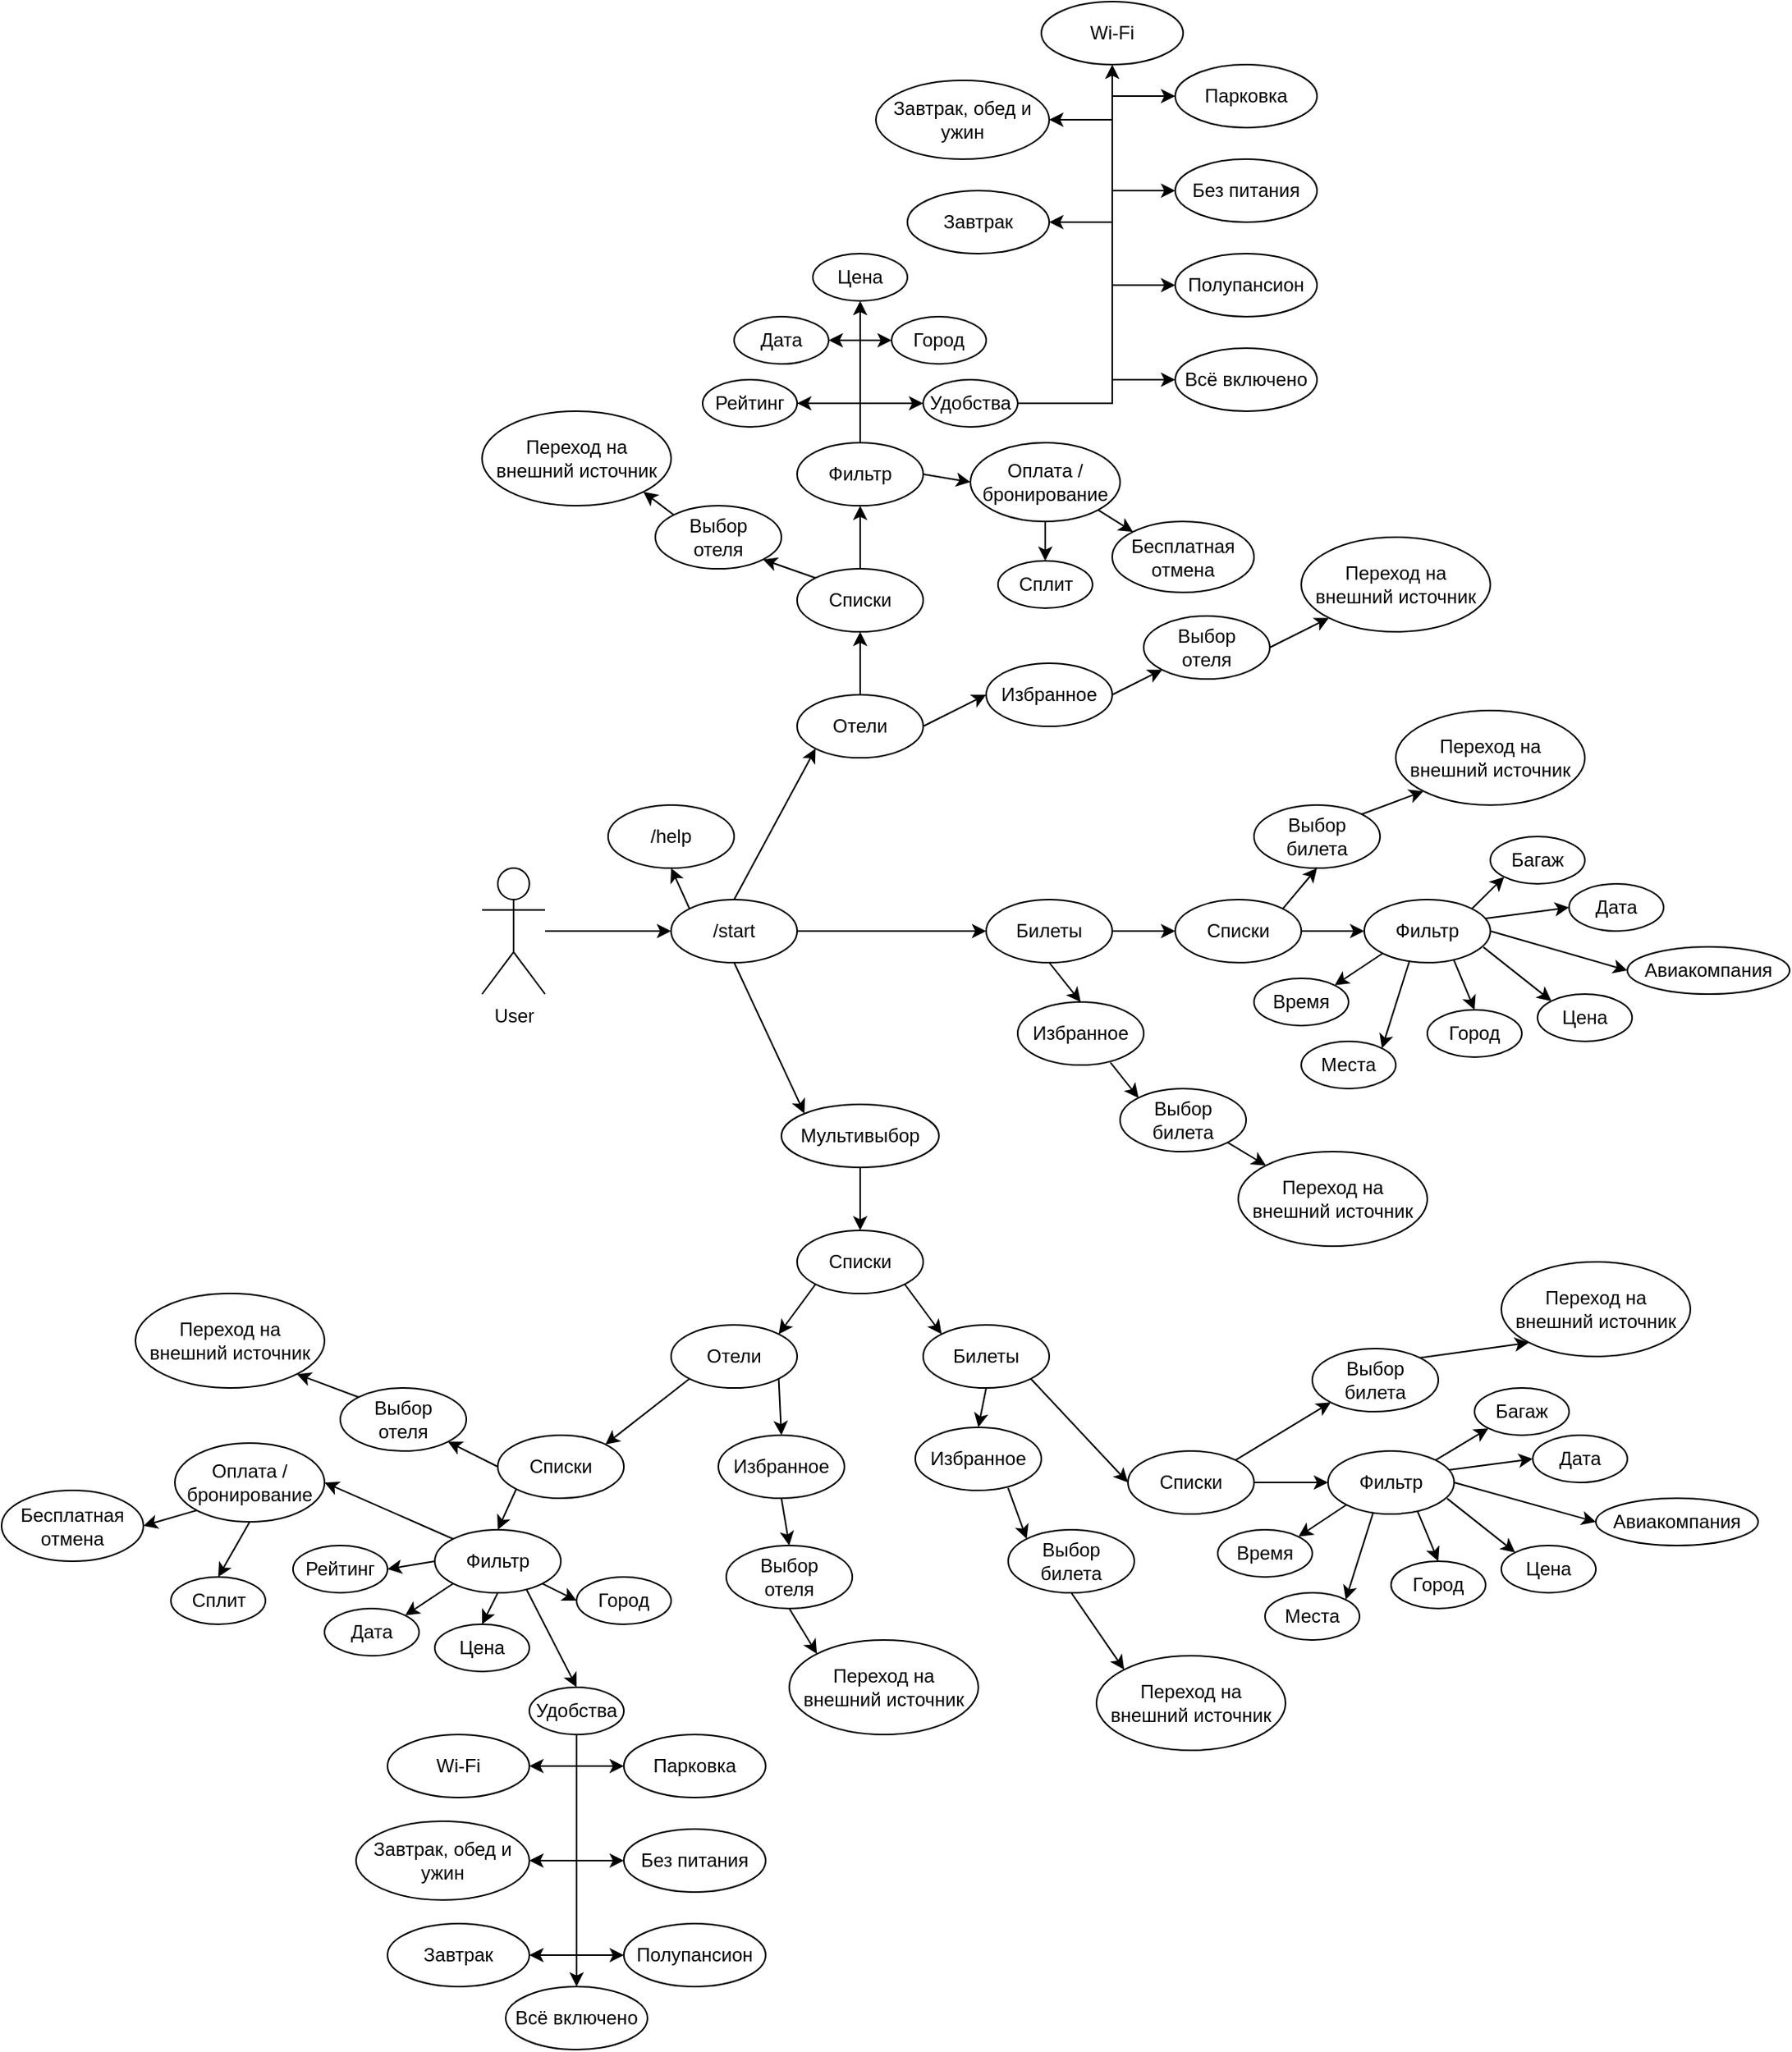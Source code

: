 <mxfile version="27.1.3">
  <diagram name="Страница — 1" id="LjQ5x9h3w59UVFPt8uQi">
    <mxGraphModel dx="1488" dy="2169" grid="1" gridSize="10" guides="1" tooltips="1" connect="1" arrows="1" fold="1" page="1" pageScale="1" pageWidth="827" pageHeight="1169" math="0" shadow="0">
      <root>
        <mxCell id="0" />
        <mxCell id="1" parent="0" />
        <mxCell id="76QM2xT1OmAuhXOBkTcD-1" value="User" style="shape=umlActor;verticalLabelPosition=bottom;verticalAlign=top;html=1;outlineConnect=0;" parent="1" vertex="1">
          <mxGeometry x="40" y="280" width="40" height="80" as="geometry" />
        </mxCell>
        <mxCell id="76QM2xT1OmAuhXOBkTcD-2" value="/start" style="ellipse;whiteSpace=wrap;html=1;" parent="1" vertex="1">
          <mxGeometry x="160" y="300" width="80" height="40" as="geometry" />
        </mxCell>
        <mxCell id="76QM2xT1OmAuhXOBkTcD-3" value="" style="endArrow=classic;html=1;rounded=0;entryX=0;entryY=0.5;entryDx=0;entryDy=0;" parent="1" source="76QM2xT1OmAuhXOBkTcD-1" target="76QM2xT1OmAuhXOBkTcD-2" edge="1">
          <mxGeometry width="50" height="50" relative="1" as="geometry">
            <mxPoint x="330" y="350" as="sourcePoint" />
            <mxPoint x="380" y="300" as="targetPoint" />
          </mxGeometry>
        </mxCell>
        <mxCell id="76QM2xT1OmAuhXOBkTcD-4" value="Отели" style="ellipse;whiteSpace=wrap;html=1;" parent="1" vertex="1">
          <mxGeometry x="240" y="170" width="80" height="40" as="geometry" />
        </mxCell>
        <mxCell id="76QM2xT1OmAuhXOBkTcD-5" value="" style="endArrow=classic;html=1;rounded=0;exitX=0.5;exitY=0;exitDx=0;exitDy=0;entryX=0;entryY=1;entryDx=0;entryDy=0;" parent="1" source="76QM2xT1OmAuhXOBkTcD-2" target="76QM2xT1OmAuhXOBkTcD-4" edge="1">
          <mxGeometry width="50" height="50" relative="1" as="geometry">
            <mxPoint x="290" y="280" as="sourcePoint" />
            <mxPoint x="340" y="230" as="targetPoint" />
          </mxGeometry>
        </mxCell>
        <mxCell id="76QM2xT1OmAuhXOBkTcD-6" value="Списки" style="ellipse;whiteSpace=wrap;html=1;" parent="1" vertex="1">
          <mxGeometry x="240" y="90" width="80" height="40" as="geometry" />
        </mxCell>
        <mxCell id="76QM2xT1OmAuhXOBkTcD-7" value="" style="endArrow=classic;html=1;rounded=0;exitX=0.5;exitY=0;exitDx=0;exitDy=0;entryX=0.5;entryY=1;entryDx=0;entryDy=0;" parent="1" source="76QM2xT1OmAuhXOBkTcD-4" target="76QM2xT1OmAuhXOBkTcD-6" edge="1">
          <mxGeometry width="50" height="50" relative="1" as="geometry">
            <mxPoint x="130" y="200" as="sourcePoint" />
            <mxPoint x="180" y="150" as="targetPoint" />
          </mxGeometry>
        </mxCell>
        <mxCell id="76QM2xT1OmAuhXOBkTcD-8" value="Фильтр" style="ellipse;whiteSpace=wrap;html=1;" parent="1" vertex="1">
          <mxGeometry x="240" y="10" width="80" height="40" as="geometry" />
        </mxCell>
        <mxCell id="76QM2xT1OmAuhXOBkTcD-9" value="" style="endArrow=classic;html=1;rounded=0;exitX=0.5;exitY=0;exitDx=0;exitDy=0;entryX=0.5;entryY=1;entryDx=0;entryDy=0;" parent="1" source="76QM2xT1OmAuhXOBkTcD-6" target="76QM2xT1OmAuhXOBkTcD-8" edge="1">
          <mxGeometry width="50" height="50" relative="1" as="geometry">
            <mxPoint x="310" y="100" as="sourcePoint" />
            <mxPoint x="360" y="50" as="targetPoint" />
          </mxGeometry>
        </mxCell>
        <mxCell id="76QM2xT1OmAuhXOBkTcD-10" value="Выбор&lt;div&gt;отеля&lt;/div&gt;" style="ellipse;whiteSpace=wrap;html=1;" parent="1" vertex="1">
          <mxGeometry x="150" y="50" width="80" height="40" as="geometry" />
        </mxCell>
        <mxCell id="76QM2xT1OmAuhXOBkTcD-11" value="" style="endArrow=classic;html=1;rounded=0;exitX=0;exitY=0;exitDx=0;exitDy=0;entryX=1;entryY=1;entryDx=0;entryDy=0;" parent="1" source="76QM2xT1OmAuhXOBkTcD-6" target="76QM2xT1OmAuhXOBkTcD-10" edge="1">
          <mxGeometry width="50" height="50" relative="1" as="geometry">
            <mxPoint x="140" y="160" as="sourcePoint" />
            <mxPoint x="188" y="84" as="targetPoint" />
          </mxGeometry>
        </mxCell>
        <mxCell id="76QM2xT1OmAuhXOBkTcD-12" value="Переход на&lt;div&gt;внешний источник&lt;/div&gt;" style="ellipse;whiteSpace=wrap;html=1;" parent="1" vertex="1">
          <mxGeometry x="40" y="-10" width="120" height="60" as="geometry" />
        </mxCell>
        <mxCell id="76QM2xT1OmAuhXOBkTcD-13" value="" style="endArrow=classic;html=1;rounded=0;exitX=0;exitY=0;exitDx=0;exitDy=0;entryX=1;entryY=1;entryDx=0;entryDy=0;" parent="1" source="76QM2xT1OmAuhXOBkTcD-10" target="76QM2xT1OmAuhXOBkTcD-12" edge="1">
          <mxGeometry width="50" height="50" relative="1" as="geometry">
            <mxPoint x="80" y="150" as="sourcePoint" />
            <mxPoint x="130" y="100" as="targetPoint" />
          </mxGeometry>
        </mxCell>
        <mxCell id="76QM2xT1OmAuhXOBkTcD-14" value="Рейтинг" style="ellipse;whiteSpace=wrap;html=1;" parent="1" vertex="1">
          <mxGeometry x="180" y="-30" width="60" height="30" as="geometry" />
        </mxCell>
        <mxCell id="76QM2xT1OmAuhXOBkTcD-16" value="Дата" style="ellipse;whiteSpace=wrap;html=1;" parent="1" vertex="1">
          <mxGeometry x="200" y="-70" width="60" height="30" as="geometry" />
        </mxCell>
        <mxCell id="76QM2xT1OmAuhXOBkTcD-18" value="Цена" style="ellipse;whiteSpace=wrap;html=1;" parent="1" vertex="1">
          <mxGeometry x="250" y="-110" width="60" height="30" as="geometry" />
        </mxCell>
        <mxCell id="76QM2xT1OmAuhXOBkTcD-20" value="Город" style="ellipse;whiteSpace=wrap;html=1;" parent="1" vertex="1">
          <mxGeometry x="300" y="-70" width="60" height="30" as="geometry" />
        </mxCell>
        <mxCell id="76QM2xT1OmAuhXOBkTcD-22" value="Удобства" style="ellipse;whiteSpace=wrap;html=1;" parent="1" vertex="1">
          <mxGeometry x="320" y="-30" width="60" height="30" as="geometry" />
        </mxCell>
        <mxCell id="76QM2xT1OmAuhXOBkTcD-28" value="Завтрак" style="ellipse;whiteSpace=wrap;html=1;" parent="1" vertex="1">
          <mxGeometry x="310" y="-150" width="90" height="40" as="geometry" />
        </mxCell>
        <mxCell id="76QM2xT1OmAuhXOBkTcD-29" value="Полупансион" style="ellipse;whiteSpace=wrap;html=1;" parent="1" vertex="1">
          <mxGeometry x="480" y="-110" width="90" height="40" as="geometry" />
        </mxCell>
        <mxCell id="76QM2xT1OmAuhXOBkTcD-30" value="Завтрак, обед и ужин" style="ellipse;whiteSpace=wrap;html=1;" parent="1" vertex="1">
          <mxGeometry x="290" y="-220" width="110" height="50" as="geometry" />
        </mxCell>
        <mxCell id="76QM2xT1OmAuhXOBkTcD-31" value="Всё включено" style="ellipse;whiteSpace=wrap;html=1;" parent="1" vertex="1">
          <mxGeometry x="480" y="-50" width="90" height="40" as="geometry" />
        </mxCell>
        <mxCell id="76QM2xT1OmAuhXOBkTcD-32" value="Без питания" style="ellipse;whiteSpace=wrap;html=1;" parent="1" vertex="1">
          <mxGeometry x="480" y="-170" width="90" height="40" as="geometry" />
        </mxCell>
        <mxCell id="76QM2xT1OmAuhXOBkTcD-53" value="Оплата /&lt;div&gt;бронирование&lt;/div&gt;" style="ellipse;whiteSpace=wrap;html=1;" parent="1" vertex="1">
          <mxGeometry x="350" y="10" width="95" height="50" as="geometry" />
        </mxCell>
        <mxCell id="76QM2xT1OmAuhXOBkTcD-54" value="" style="endArrow=classic;html=1;rounded=0;exitX=1;exitY=0.5;exitDx=0;exitDy=0;entryX=0;entryY=0.5;entryDx=0;entryDy=0;" parent="1" source="76QM2xT1OmAuhXOBkTcD-8" target="76QM2xT1OmAuhXOBkTcD-53" edge="1">
          <mxGeometry width="50" height="50" relative="1" as="geometry">
            <mxPoint x="330" y="100" as="sourcePoint" />
            <mxPoint x="380" y="50" as="targetPoint" />
          </mxGeometry>
        </mxCell>
        <mxCell id="76QM2xT1OmAuhXOBkTcD-56" value="Бесплатная&lt;div&gt;отмена&lt;/div&gt;" style="ellipse;whiteSpace=wrap;html=1;" parent="1" vertex="1">
          <mxGeometry x="440" y="60" width="90" height="45" as="geometry" />
        </mxCell>
        <mxCell id="76QM2xT1OmAuhXOBkTcD-57" value="" style="endArrow=classic;html=1;rounded=0;exitX=1;exitY=1;exitDx=0;exitDy=0;entryX=0;entryY=0;entryDx=0;entryDy=0;" parent="1" source="76QM2xT1OmAuhXOBkTcD-53" target="76QM2xT1OmAuhXOBkTcD-56" edge="1">
          <mxGeometry width="50" height="50" relative="1" as="geometry">
            <mxPoint x="400" y="35" as="sourcePoint" />
            <mxPoint x="450" y="-15" as="targetPoint" />
          </mxGeometry>
        </mxCell>
        <mxCell id="76QM2xT1OmAuhXOBkTcD-58" value="Сплит" style="ellipse;whiteSpace=wrap;html=1;" parent="1" vertex="1">
          <mxGeometry x="367.5" y="85" width="60" height="30" as="geometry" />
        </mxCell>
        <mxCell id="76QM2xT1OmAuhXOBkTcD-59" value="" style="endArrow=classic;html=1;rounded=0;exitX=0.5;exitY=1;exitDx=0;exitDy=0;entryX=0.5;entryY=0;entryDx=0;entryDy=0;" parent="1" source="76QM2xT1OmAuhXOBkTcD-53" target="76QM2xT1OmAuhXOBkTcD-58" edge="1">
          <mxGeometry width="50" height="50" relative="1" as="geometry">
            <mxPoint x="330" y="85" as="sourcePoint" />
            <mxPoint x="380" y="35" as="targetPoint" />
          </mxGeometry>
        </mxCell>
        <mxCell id="76QM2xT1OmAuhXOBkTcD-60" value="Билеты" style="ellipse;whiteSpace=wrap;html=1;" parent="1" vertex="1">
          <mxGeometry x="360" y="300" width="80" height="40" as="geometry" />
        </mxCell>
        <mxCell id="76QM2xT1OmAuhXOBkTcD-61" value="" style="endArrow=classic;html=1;rounded=0;exitX=1;exitY=0.5;exitDx=0;exitDy=0;entryX=0;entryY=0.5;entryDx=0;entryDy=0;" parent="1" source="76QM2xT1OmAuhXOBkTcD-2" target="76QM2xT1OmAuhXOBkTcD-60" edge="1">
          <mxGeometry width="50" height="50" relative="1" as="geometry">
            <mxPoint x="230" y="410" as="sourcePoint" />
            <mxPoint x="280" y="360" as="targetPoint" />
          </mxGeometry>
        </mxCell>
        <mxCell id="76QM2xT1OmAuhXOBkTcD-62" value="Wi-Fi" style="ellipse;whiteSpace=wrap;html=1;" parent="1" vertex="1">
          <mxGeometry x="395" y="-270" width="90" height="40" as="geometry" />
        </mxCell>
        <mxCell id="76QM2xT1OmAuhXOBkTcD-64" value="Парковка" style="ellipse;whiteSpace=wrap;html=1;" parent="1" vertex="1">
          <mxGeometry x="480" y="-230" width="90" height="40" as="geometry" />
        </mxCell>
        <mxCell id="76QM2xT1OmAuhXOBkTcD-68" value="Избранное" style="ellipse;whiteSpace=wrap;html=1;" parent="1" vertex="1">
          <mxGeometry x="360" y="150" width="80" height="40" as="geometry" />
        </mxCell>
        <mxCell id="76QM2xT1OmAuhXOBkTcD-69" value="" style="endArrow=classic;html=1;rounded=0;exitX=1;exitY=0.5;exitDx=0;exitDy=0;entryX=0;entryY=0.5;entryDx=0;entryDy=0;" parent="1" source="76QM2xT1OmAuhXOBkTcD-4" target="76QM2xT1OmAuhXOBkTcD-68" edge="1">
          <mxGeometry width="50" height="50" relative="1" as="geometry">
            <mxPoint x="330" y="170" as="sourcePoint" />
            <mxPoint x="380" y="120" as="targetPoint" />
          </mxGeometry>
        </mxCell>
        <mxCell id="76QM2xT1OmAuhXOBkTcD-70" value="Выбор&lt;div&gt;отеля&lt;/div&gt;" style="ellipse;whiteSpace=wrap;html=1;" parent="1" vertex="1">
          <mxGeometry x="460" y="120" width="80" height="40" as="geometry" />
        </mxCell>
        <mxCell id="76QM2xT1OmAuhXOBkTcD-71" value="" style="endArrow=classic;html=1;rounded=0;exitX=1;exitY=0.5;exitDx=0;exitDy=0;entryX=0;entryY=1;entryDx=0;entryDy=0;" parent="1" source="76QM2xT1OmAuhXOBkTcD-68" target="76QM2xT1OmAuhXOBkTcD-70" edge="1">
          <mxGeometry width="50" height="50" relative="1" as="geometry">
            <mxPoint x="450" y="270" as="sourcePoint" />
            <mxPoint x="500" y="220" as="targetPoint" />
          </mxGeometry>
        </mxCell>
        <mxCell id="76QM2xT1OmAuhXOBkTcD-72" value="Переход на&lt;div&gt;внешний источник&lt;/div&gt;" style="ellipse;whiteSpace=wrap;html=1;" parent="1" vertex="1">
          <mxGeometry x="560" y="70" width="120" height="60" as="geometry" />
        </mxCell>
        <mxCell id="76QM2xT1OmAuhXOBkTcD-73" value="" style="endArrow=classic;html=1;rounded=0;exitX=1;exitY=0.5;exitDx=0;exitDy=0;entryX=0;entryY=1;entryDx=0;entryDy=0;" parent="1" source="76QM2xT1OmAuhXOBkTcD-70" target="76QM2xT1OmAuhXOBkTcD-72" edge="1">
          <mxGeometry width="50" height="50" relative="1" as="geometry">
            <mxPoint x="600" y="140" as="sourcePoint" />
            <mxPoint x="650" y="90" as="targetPoint" />
          </mxGeometry>
        </mxCell>
        <mxCell id="76QM2xT1OmAuhXOBkTcD-74" value="Списки" style="ellipse;whiteSpace=wrap;html=1;" parent="1" vertex="1">
          <mxGeometry x="480" y="300" width="80" height="40" as="geometry" />
        </mxCell>
        <mxCell id="76QM2xT1OmAuhXOBkTcD-75" value="" style="endArrow=classic;html=1;rounded=0;exitX=1;exitY=0.5;exitDx=0;exitDy=0;entryX=0;entryY=0.5;entryDx=0;entryDy=0;" parent="1" source="76QM2xT1OmAuhXOBkTcD-60" target="76QM2xT1OmAuhXOBkTcD-74" edge="1">
          <mxGeometry width="50" height="50" relative="1" as="geometry">
            <mxPoint x="410" y="310" as="sourcePoint" />
            <mxPoint x="460" y="260" as="targetPoint" />
          </mxGeometry>
        </mxCell>
        <mxCell id="76QM2xT1OmAuhXOBkTcD-76" value="Выбор&lt;div&gt;билета&lt;/div&gt;" style="ellipse;whiteSpace=wrap;html=1;" parent="1" vertex="1">
          <mxGeometry x="530" y="240" width="80" height="40" as="geometry" />
        </mxCell>
        <mxCell id="76QM2xT1OmAuhXOBkTcD-77" value="" style="endArrow=classic;html=1;rounded=0;exitX=1;exitY=0;exitDx=0;exitDy=0;entryX=0.5;entryY=1;entryDx=0;entryDy=0;" parent="1" source="76QM2xT1OmAuhXOBkTcD-74" target="76QM2xT1OmAuhXOBkTcD-76" edge="1">
          <mxGeometry width="50" height="50" relative="1" as="geometry">
            <mxPoint x="480" y="290" as="sourcePoint" />
            <mxPoint x="530" y="240" as="targetPoint" />
          </mxGeometry>
        </mxCell>
        <mxCell id="76QM2xT1OmAuhXOBkTcD-79" value="Переход на&lt;div&gt;внешний источник&lt;/div&gt;" style="ellipse;whiteSpace=wrap;html=1;" parent="1" vertex="1">
          <mxGeometry x="620" y="180" width="120" height="60" as="geometry" />
        </mxCell>
        <mxCell id="76QM2xT1OmAuhXOBkTcD-80" value="" style="endArrow=classic;html=1;rounded=0;exitX=1;exitY=0;exitDx=0;exitDy=0;entryX=0;entryY=1;entryDx=0;entryDy=0;" parent="1" source="76QM2xT1OmAuhXOBkTcD-76" target="76QM2xT1OmAuhXOBkTcD-79" edge="1">
          <mxGeometry width="50" height="50" relative="1" as="geometry">
            <mxPoint x="550" y="240" as="sourcePoint" />
            <mxPoint x="600" y="190" as="targetPoint" />
          </mxGeometry>
        </mxCell>
        <mxCell id="76QM2xT1OmAuhXOBkTcD-81" value="Фильтр" style="ellipse;whiteSpace=wrap;html=1;" parent="1" vertex="1">
          <mxGeometry x="600" y="300" width="80" height="40" as="geometry" />
        </mxCell>
        <mxCell id="76QM2xT1OmAuhXOBkTcD-82" value="" style="endArrow=classic;html=1;rounded=0;exitX=1;exitY=0.5;exitDx=0;exitDy=0;entryX=0;entryY=0.5;entryDx=0;entryDy=0;" parent="1" source="76QM2xT1OmAuhXOBkTcD-74" target="76QM2xT1OmAuhXOBkTcD-81" edge="1">
          <mxGeometry width="50" height="50" relative="1" as="geometry">
            <mxPoint x="530" y="410" as="sourcePoint" />
            <mxPoint x="580" y="360" as="targetPoint" />
          </mxGeometry>
        </mxCell>
        <mxCell id="76QM2xT1OmAuhXOBkTcD-84" value="Дата" style="ellipse;whiteSpace=wrap;html=1;" parent="1" vertex="1">
          <mxGeometry x="730" y="290" width="60" height="30" as="geometry" />
        </mxCell>
        <mxCell id="76QM2xT1OmAuhXOBkTcD-85" value="" style="endArrow=classic;html=1;rounded=0;exitX=1;exitY=0;exitDx=0;exitDy=0;entryX=0;entryY=1;entryDx=0;entryDy=0;" parent="1" source="76QM2xT1OmAuhXOBkTcD-81" target="76QM2xT1OmAuhXOBkTcD-94" edge="1">
          <mxGeometry width="50" height="50" relative="1" as="geometry">
            <mxPoint x="670" y="320" as="sourcePoint" />
            <mxPoint x="688.6" y="285.512" as="targetPoint" />
          </mxGeometry>
        </mxCell>
        <mxCell id="76QM2xT1OmAuhXOBkTcD-86" value="" style="endArrow=classic;html=1;rounded=0;exitX=0.961;exitY=0.299;exitDx=0;exitDy=0;exitPerimeter=0;entryX=0;entryY=0.5;entryDx=0;entryDy=0;" parent="1" source="76QM2xT1OmAuhXOBkTcD-81" target="76QM2xT1OmAuhXOBkTcD-84" edge="1">
          <mxGeometry width="50" height="50" relative="1" as="geometry">
            <mxPoint x="700" y="320" as="sourcePoint" />
            <mxPoint x="750" y="270" as="targetPoint" />
          </mxGeometry>
        </mxCell>
        <mxCell id="76QM2xT1OmAuhXOBkTcD-87" value="Авиакомпания" style="ellipse;whiteSpace=wrap;html=1;" parent="1" vertex="1">
          <mxGeometry x="767" y="330" width="103" height="30" as="geometry" />
        </mxCell>
        <mxCell id="76QM2xT1OmAuhXOBkTcD-88" value="" style="endArrow=classic;html=1;rounded=0;exitX=1;exitY=0.5;exitDx=0;exitDy=0;entryX=0;entryY=0.5;entryDx=0;entryDy=0;" parent="1" source="76QM2xT1OmAuhXOBkTcD-81" target="76QM2xT1OmAuhXOBkTcD-87" edge="1">
          <mxGeometry width="50" height="50" relative="1" as="geometry">
            <mxPoint x="700" y="400" as="sourcePoint" />
            <mxPoint x="750" y="350" as="targetPoint" />
          </mxGeometry>
        </mxCell>
        <mxCell id="76QM2xT1OmAuhXOBkTcD-89" value="Цена" style="ellipse;whiteSpace=wrap;html=1;" parent="1" vertex="1">
          <mxGeometry x="710" y="360" width="60" height="30" as="geometry" />
        </mxCell>
        <mxCell id="76QM2xT1OmAuhXOBkTcD-90" value="" style="endArrow=classic;html=1;rounded=0;exitX=0.945;exitY=0.755;exitDx=0;exitDy=0;exitPerimeter=0;entryX=0;entryY=0;entryDx=0;entryDy=0;" parent="1" source="76QM2xT1OmAuhXOBkTcD-81" target="76QM2xT1OmAuhXOBkTcD-89" edge="1">
          <mxGeometry width="50" height="50" relative="1" as="geometry">
            <mxPoint x="650" y="400" as="sourcePoint" />
            <mxPoint x="700" y="350" as="targetPoint" />
          </mxGeometry>
        </mxCell>
        <mxCell id="76QM2xT1OmAuhXOBkTcD-91" value="Город" style="ellipse;whiteSpace=wrap;html=1;" parent="1" vertex="1">
          <mxGeometry x="640" y="370" width="60" height="30" as="geometry" />
        </mxCell>
        <mxCell id="76QM2xT1OmAuhXOBkTcD-92" value="" style="endArrow=classic;html=1;rounded=0;exitX=0.709;exitY=0.953;exitDx=0;exitDy=0;exitPerimeter=0;entryX=0.5;entryY=0;entryDx=0;entryDy=0;" parent="1" source="76QM2xT1OmAuhXOBkTcD-81" target="76QM2xT1OmAuhXOBkTcD-91" edge="1">
          <mxGeometry width="50" height="50" relative="1" as="geometry">
            <mxPoint x="580" y="410" as="sourcePoint" />
            <mxPoint x="630" y="360" as="targetPoint" />
          </mxGeometry>
        </mxCell>
        <mxCell id="76QM2xT1OmAuhXOBkTcD-93" value="Время" style="ellipse;whiteSpace=wrap;html=1;" parent="1" vertex="1">
          <mxGeometry x="530" y="350" width="60" height="30" as="geometry" />
        </mxCell>
        <mxCell id="76QM2xT1OmAuhXOBkTcD-94" value="Багаж" style="ellipse;whiteSpace=wrap;html=1;" parent="1" vertex="1">
          <mxGeometry x="680" y="260" width="60" height="30" as="geometry" />
        </mxCell>
        <mxCell id="76QM2xT1OmAuhXOBkTcD-95" value="" style="endArrow=classic;html=1;rounded=0;exitX=0;exitY=1;exitDx=0;exitDy=0;entryX=1;entryY=0;entryDx=0;entryDy=0;" parent="1" source="76QM2xT1OmAuhXOBkTcD-81" target="76QM2xT1OmAuhXOBkTcD-93" edge="1">
          <mxGeometry width="50" height="50" relative="1" as="geometry">
            <mxPoint x="550" y="380" as="sourcePoint" />
            <mxPoint x="600" y="330" as="targetPoint" />
          </mxGeometry>
        </mxCell>
        <mxCell id="76QM2xT1OmAuhXOBkTcD-96" value="Места" style="ellipse;whiteSpace=wrap;html=1;" parent="1" vertex="1">
          <mxGeometry x="560" y="390" width="60" height="30" as="geometry" />
        </mxCell>
        <mxCell id="76QM2xT1OmAuhXOBkTcD-97" value="" style="endArrow=classic;html=1;rounded=0;exitX=0.359;exitY=0.971;exitDx=0;exitDy=0;exitPerimeter=0;entryX=1;entryY=0;entryDx=0;entryDy=0;" parent="1" source="76QM2xT1OmAuhXOBkTcD-81" target="76QM2xT1OmAuhXOBkTcD-96" edge="1">
          <mxGeometry width="50" height="50" relative="1" as="geometry">
            <mxPoint x="650" y="480" as="sourcePoint" />
            <mxPoint x="700" y="430" as="targetPoint" />
          </mxGeometry>
        </mxCell>
        <mxCell id="76QM2xT1OmAuhXOBkTcD-99" value="Избранное" style="ellipse;whiteSpace=wrap;html=1;" parent="1" vertex="1">
          <mxGeometry x="380" y="365" width="80" height="40" as="geometry" />
        </mxCell>
        <mxCell id="76QM2xT1OmAuhXOBkTcD-100" value="" style="endArrow=classic;html=1;rounded=0;exitX=0.5;exitY=1;exitDx=0;exitDy=0;entryX=0.5;entryY=0;entryDx=0;entryDy=0;" parent="1" source="76QM2xT1OmAuhXOBkTcD-60" target="76QM2xT1OmAuhXOBkTcD-99" edge="1">
          <mxGeometry width="50" height="50" relative="1" as="geometry">
            <mxPoint x="350" y="410" as="sourcePoint" />
            <mxPoint x="400" y="360" as="targetPoint" />
          </mxGeometry>
        </mxCell>
        <mxCell id="76QM2xT1OmAuhXOBkTcD-101" value="Выбор&lt;div&gt;билета&lt;/div&gt;" style="ellipse;whiteSpace=wrap;html=1;" parent="1" vertex="1">
          <mxGeometry x="445" y="420" width="80" height="40" as="geometry" />
        </mxCell>
        <mxCell id="76QM2xT1OmAuhXOBkTcD-102" value="Переход на&lt;div&gt;внешний источник&lt;/div&gt;" style="ellipse;whiteSpace=wrap;html=1;" parent="1" vertex="1">
          <mxGeometry x="520" y="460" width="120" height="60" as="geometry" />
        </mxCell>
        <mxCell id="76QM2xT1OmAuhXOBkTcD-103" value="" style="endArrow=classic;html=1;rounded=0;exitX=1;exitY=1;exitDx=0;exitDy=0;entryX=0;entryY=0;entryDx=0;entryDy=0;" parent="1" source="76QM2xT1OmAuhXOBkTcD-101" target="76QM2xT1OmAuhXOBkTcD-102" edge="1">
          <mxGeometry width="50" height="50" relative="1" as="geometry">
            <mxPoint x="450" y="410" as="sourcePoint" />
            <mxPoint x="500" y="360" as="targetPoint" />
          </mxGeometry>
        </mxCell>
        <mxCell id="76QM2xT1OmAuhXOBkTcD-104" value="" style="endArrow=classic;html=1;rounded=0;exitX=0.736;exitY=0.961;exitDx=0;exitDy=0;entryX=0;entryY=0;entryDx=0;entryDy=0;exitPerimeter=0;" parent="1" source="76QM2xT1OmAuhXOBkTcD-99" target="76QM2xT1OmAuhXOBkTcD-101" edge="1">
          <mxGeometry width="50" height="50" relative="1" as="geometry">
            <mxPoint x="370" y="480" as="sourcePoint" />
            <mxPoint x="420" y="430" as="targetPoint" />
          </mxGeometry>
        </mxCell>
        <mxCell id="76QM2xT1OmAuhXOBkTcD-108" value="Мультивыбор" style="ellipse;whiteSpace=wrap;html=1;" parent="1" vertex="1">
          <mxGeometry x="230" y="430" width="100" height="40" as="geometry" />
        </mxCell>
        <mxCell id="76QM2xT1OmAuhXOBkTcD-109" value="" style="endArrow=classic;html=1;rounded=0;exitX=0.5;exitY=1;exitDx=0;exitDy=0;entryX=0;entryY=0;entryDx=0;entryDy=0;" parent="1" source="76QM2xT1OmAuhXOBkTcD-2" target="76QM2xT1OmAuhXOBkTcD-108" edge="1">
          <mxGeometry width="50" height="50" relative="1" as="geometry">
            <mxPoint x="150" y="440" as="sourcePoint" />
            <mxPoint x="200" y="390" as="targetPoint" />
          </mxGeometry>
        </mxCell>
        <mxCell id="76QM2xT1OmAuhXOBkTcD-110" value="Списки" style="ellipse;whiteSpace=wrap;html=1;" parent="1" vertex="1">
          <mxGeometry x="240" y="510" width="80" height="40" as="geometry" />
        </mxCell>
        <mxCell id="76QM2xT1OmAuhXOBkTcD-113" value="" style="endArrow=classic;html=1;rounded=0;exitX=0.5;exitY=1;exitDx=0;exitDy=0;entryX=0.5;entryY=0;entryDx=0;entryDy=0;" parent="1" source="76QM2xT1OmAuhXOBkTcD-108" target="76QM2xT1OmAuhXOBkTcD-110" edge="1">
          <mxGeometry width="50" height="50" relative="1" as="geometry">
            <mxPoint x="170" y="520" as="sourcePoint" />
            <mxPoint x="220" y="470" as="targetPoint" />
          </mxGeometry>
        </mxCell>
        <mxCell id="76QM2xT1OmAuhXOBkTcD-114" value="" style="endArrow=classic;html=1;rounded=0;exitX=0;exitY=1;exitDx=0;exitDy=0;entryX=1;entryY=0;entryDx=0;entryDy=0;" parent="1" source="76QM2xT1OmAuhXOBkTcD-110" target="76QM2xT1OmAuhXOBkTcD-145" edge="1">
          <mxGeometry width="50" height="50" relative="1" as="geometry">
            <mxPoint x="170" y="500" as="sourcePoint" />
            <mxPoint x="238.284" y="570.858" as="targetPoint" />
          </mxGeometry>
        </mxCell>
        <mxCell id="76QM2xT1OmAuhXOBkTcD-115" value="" style="endArrow=classic;html=1;rounded=0;exitX=1;exitY=1;exitDx=0;exitDy=0;entryX=0;entryY=0;entryDx=0;entryDy=0;" parent="1" source="76QM2xT1OmAuhXOBkTcD-110" target="76QM2xT1OmAuhXOBkTcD-116" edge="1">
          <mxGeometry width="50" height="50" relative="1" as="geometry">
            <mxPoint x="280" y="560" as="sourcePoint" />
            <mxPoint x="331.716" y="570.858" as="targetPoint" />
          </mxGeometry>
        </mxCell>
        <mxCell id="76QM2xT1OmAuhXOBkTcD-116" value="Билеты" style="ellipse;whiteSpace=wrap;html=1;" parent="1" vertex="1">
          <mxGeometry x="320" y="570" width="80" height="40" as="geometry" />
        </mxCell>
        <mxCell id="76QM2xT1OmAuhXOBkTcD-117" value="Списки" style="ellipse;whiteSpace=wrap;html=1;" parent="1" vertex="1">
          <mxGeometry x="450" y="650" width="80" height="40" as="geometry" />
        </mxCell>
        <mxCell id="76QM2xT1OmAuhXOBkTcD-118" value="" style="endArrow=classic;html=1;rounded=0;exitX=1;exitY=1;exitDx=0;exitDy=0;entryX=0;entryY=0.5;entryDx=0;entryDy=0;" parent="1" source="76QM2xT1OmAuhXOBkTcD-116" target="76QM2xT1OmAuhXOBkTcD-117" edge="1">
          <mxGeometry width="50" height="50" relative="1" as="geometry">
            <mxPoint x="370" y="580" as="sourcePoint" />
            <mxPoint x="420" y="530" as="targetPoint" />
          </mxGeometry>
        </mxCell>
        <mxCell id="76QM2xT1OmAuhXOBkTcD-119" value="Выбор&lt;div&gt;билета&lt;/div&gt;" style="ellipse;whiteSpace=wrap;html=1;" parent="1" vertex="1">
          <mxGeometry x="567" y="585" width="80" height="40" as="geometry" />
        </mxCell>
        <mxCell id="76QM2xT1OmAuhXOBkTcD-120" value="" style="endArrow=classic;html=1;rounded=0;exitX=1;exitY=0;exitDx=0;exitDy=0;entryX=0;entryY=1;entryDx=0;entryDy=0;" parent="1" source="76QM2xT1OmAuhXOBkTcD-117" target="76QM2xT1OmAuhXOBkTcD-119" edge="1">
          <mxGeometry width="50" height="50" relative="1" as="geometry">
            <mxPoint x="525.284" y="655.858" as="sourcePoint" />
            <mxPoint x="547" y="630.0" as="targetPoint" />
          </mxGeometry>
        </mxCell>
        <mxCell id="76QM2xT1OmAuhXOBkTcD-121" value="Переход на&lt;div&gt;внешний источник&lt;/div&gt;" style="ellipse;whiteSpace=wrap;html=1;" parent="1" vertex="1">
          <mxGeometry x="687" y="530" width="120" height="60" as="geometry" />
        </mxCell>
        <mxCell id="76QM2xT1OmAuhXOBkTcD-122" value="" style="endArrow=classic;html=1;rounded=0;exitX=1;exitY=0;exitDx=0;exitDy=0;entryX=0;entryY=1;entryDx=0;entryDy=0;" parent="1" source="76QM2xT1OmAuhXOBkTcD-119" target="76QM2xT1OmAuhXOBkTcD-121" edge="1">
          <mxGeometry width="50" height="50" relative="1" as="geometry">
            <mxPoint x="557" y="520" as="sourcePoint" />
            <mxPoint x="607" y="470" as="targetPoint" />
          </mxGeometry>
        </mxCell>
        <mxCell id="76QM2xT1OmAuhXOBkTcD-123" value="Фильтр" style="ellipse;whiteSpace=wrap;html=1;" parent="1" vertex="1">
          <mxGeometry x="577" y="650" width="80" height="40" as="geometry" />
        </mxCell>
        <mxCell id="76QM2xT1OmAuhXOBkTcD-124" value="" style="endArrow=classic;html=1;rounded=0;exitX=1;exitY=0.5;exitDx=0;exitDy=0;entryX=0;entryY=0.5;entryDx=0;entryDy=0;" parent="1" source="76QM2xT1OmAuhXOBkTcD-117" target="76QM2xT1OmAuhXOBkTcD-123" edge="1">
          <mxGeometry width="50" height="50" relative="1" as="geometry">
            <mxPoint x="537" y="670.0" as="sourcePoint" />
            <mxPoint x="557" y="710" as="targetPoint" />
          </mxGeometry>
        </mxCell>
        <mxCell id="76QM2xT1OmAuhXOBkTcD-125" value="Дата" style="ellipse;whiteSpace=wrap;html=1;" parent="1" vertex="1">
          <mxGeometry x="707" y="640" width="60" height="30" as="geometry" />
        </mxCell>
        <mxCell id="76QM2xT1OmAuhXOBkTcD-126" value="" style="endArrow=classic;html=1;rounded=0;exitX=1;exitY=0;exitDx=0;exitDy=0;entryX=0;entryY=1;entryDx=0;entryDy=0;" parent="1" source="76QM2xT1OmAuhXOBkTcD-123" target="76QM2xT1OmAuhXOBkTcD-135" edge="1">
          <mxGeometry width="50" height="50" relative="1" as="geometry">
            <mxPoint x="647" y="670" as="sourcePoint" />
            <mxPoint x="665.787" y="635.607" as="targetPoint" />
          </mxGeometry>
        </mxCell>
        <mxCell id="76QM2xT1OmAuhXOBkTcD-127" value="" style="endArrow=classic;html=1;rounded=0;exitX=0.961;exitY=0.299;exitDx=0;exitDy=0;exitPerimeter=0;entryX=0;entryY=0.5;entryDx=0;entryDy=0;" parent="1" source="76QM2xT1OmAuhXOBkTcD-123" target="76QM2xT1OmAuhXOBkTcD-125" edge="1">
          <mxGeometry width="50" height="50" relative="1" as="geometry">
            <mxPoint x="677" y="670" as="sourcePoint" />
            <mxPoint x="727" y="620" as="targetPoint" />
          </mxGeometry>
        </mxCell>
        <mxCell id="76QM2xT1OmAuhXOBkTcD-128" value="Авиакомпания" style="ellipse;whiteSpace=wrap;html=1;" parent="1" vertex="1">
          <mxGeometry x="747" y="680" width="103" height="30" as="geometry" />
        </mxCell>
        <mxCell id="76QM2xT1OmAuhXOBkTcD-129" value="" style="endArrow=classic;html=1;rounded=0;exitX=1;exitY=0.5;exitDx=0;exitDy=0;entryX=0;entryY=0.5;entryDx=0;entryDy=0;" parent="1" source="76QM2xT1OmAuhXOBkTcD-123" target="76QM2xT1OmAuhXOBkTcD-128" edge="1">
          <mxGeometry width="50" height="50" relative="1" as="geometry">
            <mxPoint x="677" y="750" as="sourcePoint" />
            <mxPoint x="744.0" y="695.0" as="targetPoint" />
          </mxGeometry>
        </mxCell>
        <mxCell id="76QM2xT1OmAuhXOBkTcD-130" value="Цена" style="ellipse;whiteSpace=wrap;html=1;" parent="1" vertex="1">
          <mxGeometry x="687" y="710" width="60" height="30" as="geometry" />
        </mxCell>
        <mxCell id="76QM2xT1OmAuhXOBkTcD-131" value="" style="endArrow=classic;html=1;rounded=0;exitX=0.945;exitY=0.755;exitDx=0;exitDy=0;exitPerimeter=0;entryX=0;entryY=0;entryDx=0;entryDy=0;" parent="1" source="76QM2xT1OmAuhXOBkTcD-123" target="76QM2xT1OmAuhXOBkTcD-130" edge="1">
          <mxGeometry width="50" height="50" relative="1" as="geometry">
            <mxPoint x="627" y="750" as="sourcePoint" />
            <mxPoint x="677" y="700" as="targetPoint" />
          </mxGeometry>
        </mxCell>
        <mxCell id="76QM2xT1OmAuhXOBkTcD-132" value="Город" style="ellipse;whiteSpace=wrap;html=1;" parent="1" vertex="1">
          <mxGeometry x="617" y="720" width="60" height="30" as="geometry" />
        </mxCell>
        <mxCell id="76QM2xT1OmAuhXOBkTcD-133" value="" style="endArrow=classic;html=1;rounded=0;exitX=0.709;exitY=0.953;exitDx=0;exitDy=0;exitPerimeter=0;entryX=0.5;entryY=0;entryDx=0;entryDy=0;" parent="1" source="76QM2xT1OmAuhXOBkTcD-123" target="76QM2xT1OmAuhXOBkTcD-132" edge="1">
          <mxGeometry width="50" height="50" relative="1" as="geometry">
            <mxPoint x="557" y="760" as="sourcePoint" />
            <mxPoint x="607" y="710" as="targetPoint" />
          </mxGeometry>
        </mxCell>
        <mxCell id="76QM2xT1OmAuhXOBkTcD-134" value="Время" style="ellipse;whiteSpace=wrap;html=1;" parent="1" vertex="1">
          <mxGeometry x="507" y="700" width="60" height="30" as="geometry" />
        </mxCell>
        <mxCell id="76QM2xT1OmAuhXOBkTcD-135" value="Багаж" style="ellipse;whiteSpace=wrap;html=1;" parent="1" vertex="1">
          <mxGeometry x="670" y="610" width="60" height="30" as="geometry" />
        </mxCell>
        <mxCell id="76QM2xT1OmAuhXOBkTcD-136" value="" style="endArrow=classic;html=1;rounded=0;exitX=0;exitY=1;exitDx=0;exitDy=0;entryX=1;entryY=0;entryDx=0;entryDy=0;" parent="1" source="76QM2xT1OmAuhXOBkTcD-123" target="76QM2xT1OmAuhXOBkTcD-134" edge="1">
          <mxGeometry width="50" height="50" relative="1" as="geometry">
            <mxPoint x="527" y="730" as="sourcePoint" />
            <mxPoint x="577" y="680" as="targetPoint" />
          </mxGeometry>
        </mxCell>
        <mxCell id="76QM2xT1OmAuhXOBkTcD-137" value="Места" style="ellipse;whiteSpace=wrap;html=1;" parent="1" vertex="1">
          <mxGeometry x="537" y="740" width="60" height="30" as="geometry" />
        </mxCell>
        <mxCell id="76QM2xT1OmAuhXOBkTcD-138" value="" style="endArrow=classic;html=1;rounded=0;exitX=0.359;exitY=0.971;exitDx=0;exitDy=0;exitPerimeter=0;entryX=1;entryY=0;entryDx=0;entryDy=0;" parent="1" source="76QM2xT1OmAuhXOBkTcD-123" target="76QM2xT1OmAuhXOBkTcD-137" edge="1">
          <mxGeometry width="50" height="50" relative="1" as="geometry">
            <mxPoint x="627" y="830" as="sourcePoint" />
            <mxPoint x="677" y="780" as="targetPoint" />
          </mxGeometry>
        </mxCell>
        <mxCell id="76QM2xT1OmAuhXOBkTcD-139" value="Избранное" style="ellipse;whiteSpace=wrap;html=1;" parent="1" vertex="1">
          <mxGeometry x="315" y="635" width="80" height="40" as="geometry" />
        </mxCell>
        <mxCell id="76QM2xT1OmAuhXOBkTcD-140" value="" style="endArrow=classic;html=1;rounded=0;exitX=0.5;exitY=1;exitDx=0;exitDy=0;entryX=0.5;entryY=0;entryDx=0;entryDy=0;" parent="1" source="76QM2xT1OmAuhXOBkTcD-116" target="76QM2xT1OmAuhXOBkTcD-139" edge="1">
          <mxGeometry width="50" height="50" relative="1" as="geometry">
            <mxPoint x="310" y="680" as="sourcePoint" />
            <mxPoint x="360" y="630" as="targetPoint" />
          </mxGeometry>
        </mxCell>
        <mxCell id="76QM2xT1OmAuhXOBkTcD-141" value="Выбор&lt;div&gt;билета&lt;/div&gt;" style="ellipse;whiteSpace=wrap;html=1;" parent="1" vertex="1">
          <mxGeometry x="374" y="700" width="80" height="40" as="geometry" />
        </mxCell>
        <mxCell id="76QM2xT1OmAuhXOBkTcD-142" value="Переход на&lt;div&gt;внешний источник&lt;/div&gt;" style="ellipse;whiteSpace=wrap;html=1;" parent="1" vertex="1">
          <mxGeometry x="430" y="780" width="120" height="60" as="geometry" />
        </mxCell>
        <mxCell id="76QM2xT1OmAuhXOBkTcD-143" value="" style="endArrow=classic;html=1;rounded=0;exitX=0.5;exitY=1;exitDx=0;exitDy=0;entryX=0;entryY=0;entryDx=0;entryDy=0;" parent="1" source="76QM2xT1OmAuhXOBkTcD-141" target="76QM2xT1OmAuhXOBkTcD-142" edge="1">
          <mxGeometry width="50" height="50" relative="1" as="geometry">
            <mxPoint x="360" y="730" as="sourcePoint" />
            <mxPoint x="410" y="680" as="targetPoint" />
          </mxGeometry>
        </mxCell>
        <mxCell id="76QM2xT1OmAuhXOBkTcD-144" value="" style="endArrow=classic;html=1;rounded=0;exitX=0.736;exitY=0.961;exitDx=0;exitDy=0;entryX=0;entryY=0;entryDx=0;entryDy=0;exitPerimeter=0;" parent="1" source="76QM2xT1OmAuhXOBkTcD-139" target="76QM2xT1OmAuhXOBkTcD-141" edge="1">
          <mxGeometry width="50" height="50" relative="1" as="geometry">
            <mxPoint x="330" y="750" as="sourcePoint" />
            <mxPoint x="380" y="700" as="targetPoint" />
          </mxGeometry>
        </mxCell>
        <mxCell id="76QM2xT1OmAuhXOBkTcD-145" value="Отели" style="ellipse;whiteSpace=wrap;html=1;" parent="1" vertex="1">
          <mxGeometry x="160" y="570" width="80" height="40" as="geometry" />
        </mxCell>
        <mxCell id="76QM2xT1OmAuhXOBkTcD-146" value="Списки" style="ellipse;whiteSpace=wrap;html=1;" parent="1" vertex="1">
          <mxGeometry x="50" y="640" width="80" height="40" as="geometry" />
        </mxCell>
        <mxCell id="76QM2xT1OmAuhXOBkTcD-147" value="" style="endArrow=classic;html=1;rounded=0;exitX=0;exitY=1;exitDx=0;exitDy=0;entryX=1;entryY=0;entryDx=0;entryDy=0;" parent="1" source="76QM2xT1OmAuhXOBkTcD-145" target="76QM2xT1OmAuhXOBkTcD-146" edge="1">
          <mxGeometry width="50" height="50" relative="1" as="geometry">
            <mxPoint x="-260" y="650" as="sourcePoint" />
            <mxPoint x="-210" y="600" as="targetPoint" />
          </mxGeometry>
        </mxCell>
        <mxCell id="76QM2xT1OmAuhXOBkTcD-148" value="Фильтр" style="ellipse;whiteSpace=wrap;html=1;" parent="1" vertex="1">
          <mxGeometry x="10" y="700" width="80" height="40" as="geometry" />
        </mxCell>
        <mxCell id="76QM2xT1OmAuhXOBkTcD-150" value="Выбор&lt;div&gt;отеля&lt;/div&gt;" style="ellipse;whiteSpace=wrap;html=1;" parent="1" vertex="1">
          <mxGeometry x="-50" y="610" width="80" height="40" as="geometry" />
        </mxCell>
        <mxCell id="76QM2xT1OmAuhXOBkTcD-151" value="" style="endArrow=classic;html=1;rounded=0;exitX=0;exitY=0.5;exitDx=0;exitDy=0;entryX=1;entryY=1;entryDx=0;entryDy=0;" parent="1" source="76QM2xT1OmAuhXOBkTcD-146" target="76QM2xT1OmAuhXOBkTcD-150" edge="1">
          <mxGeometry width="50" height="50" relative="1" as="geometry">
            <mxPoint x="-250" y="610" as="sourcePoint" />
            <mxPoint x="-202" y="534" as="targetPoint" />
          </mxGeometry>
        </mxCell>
        <mxCell id="76QM2xT1OmAuhXOBkTcD-152" value="Переход на&lt;div&gt;внешний источник&lt;/div&gt;" style="ellipse;whiteSpace=wrap;html=1;" parent="1" vertex="1">
          <mxGeometry x="-180" y="550" width="120" height="60" as="geometry" />
        </mxCell>
        <mxCell id="76QM2xT1OmAuhXOBkTcD-153" value="" style="endArrow=classic;html=1;rounded=0;exitX=0;exitY=0;exitDx=0;exitDy=0;entryX=1;entryY=1;entryDx=0;entryDy=0;" parent="1" source="76QM2xT1OmAuhXOBkTcD-150" target="76QM2xT1OmAuhXOBkTcD-152" edge="1">
          <mxGeometry width="50" height="50" relative="1" as="geometry">
            <mxPoint x="-360" y="660" as="sourcePoint" />
            <mxPoint x="-310" y="610" as="targetPoint" />
          </mxGeometry>
        </mxCell>
        <mxCell id="76QM2xT1OmAuhXOBkTcD-154" value="Рейтинг" style="ellipse;whiteSpace=wrap;html=1;" parent="1" vertex="1">
          <mxGeometry x="-80" y="710" width="60" height="30" as="geometry" />
        </mxCell>
        <mxCell id="76QM2xT1OmAuhXOBkTcD-156" value="Дата" style="ellipse;whiteSpace=wrap;html=1;" parent="1" vertex="1">
          <mxGeometry x="-60" y="750" width="60" height="30" as="geometry" />
        </mxCell>
        <mxCell id="76QM2xT1OmAuhXOBkTcD-158" value="Цена" style="ellipse;whiteSpace=wrap;html=1;" parent="1" vertex="1">
          <mxGeometry x="10" y="760" width="60" height="30" as="geometry" />
        </mxCell>
        <mxCell id="76QM2xT1OmAuhXOBkTcD-160" value="Город" style="ellipse;whiteSpace=wrap;html=1;" parent="1" vertex="1">
          <mxGeometry x="100" y="730" width="60" height="30" as="geometry" />
        </mxCell>
        <mxCell id="76QM2xT1OmAuhXOBkTcD-162" value="Удобства" style="ellipse;whiteSpace=wrap;html=1;" parent="1" vertex="1">
          <mxGeometry x="70" y="800" width="60" height="30" as="geometry" />
        </mxCell>
        <mxCell id="76QM2xT1OmAuhXOBkTcD-164" value="Завтрак" style="ellipse;whiteSpace=wrap;html=1;" parent="1" vertex="1">
          <mxGeometry x="-20" y="950" width="90" height="40" as="geometry" />
        </mxCell>
        <mxCell id="76QM2xT1OmAuhXOBkTcD-165" value="Полупансион" style="ellipse;whiteSpace=wrap;html=1;" parent="1" vertex="1">
          <mxGeometry x="130" y="950" width="90" height="40" as="geometry" />
        </mxCell>
        <mxCell id="76QM2xT1OmAuhXOBkTcD-166" value="Завтрак, обед и ужин" style="ellipse;whiteSpace=wrap;html=1;" parent="1" vertex="1">
          <mxGeometry x="-40" y="885" width="110" height="50" as="geometry" />
        </mxCell>
        <mxCell id="76QM2xT1OmAuhXOBkTcD-167" value="Всё включено" style="ellipse;whiteSpace=wrap;html=1;" parent="1" vertex="1">
          <mxGeometry x="55" y="990" width="90" height="40" as="geometry" />
        </mxCell>
        <mxCell id="76QM2xT1OmAuhXOBkTcD-168" value="Без питания" style="ellipse;whiteSpace=wrap;html=1;" parent="1" vertex="1">
          <mxGeometry x="130" y="890" width="90" height="40" as="geometry" />
        </mxCell>
        <mxCell id="76QM2xT1OmAuhXOBkTcD-174" value="Оплата /&lt;div&gt;бронирование&lt;/div&gt;" style="ellipse;whiteSpace=wrap;html=1;" parent="1" vertex="1">
          <mxGeometry x="-155" y="645" width="95" height="50" as="geometry" />
        </mxCell>
        <mxCell id="76QM2xT1OmAuhXOBkTcD-176" value="Бесплатная&lt;div&gt;отмена&lt;/div&gt;" style="ellipse;whiteSpace=wrap;html=1;" parent="1" vertex="1">
          <mxGeometry x="-265" y="675" width="90" height="45" as="geometry" />
        </mxCell>
        <mxCell id="76QM2xT1OmAuhXOBkTcD-177" value="" style="endArrow=classic;html=1;rounded=0;exitX=0;exitY=1;exitDx=0;exitDy=0;entryX=1;entryY=0.5;entryDx=0;entryDy=0;" parent="1" source="76QM2xT1OmAuhXOBkTcD-174" target="76QM2xT1OmAuhXOBkTcD-176" edge="1">
          <mxGeometry width="50" height="50" relative="1" as="geometry">
            <mxPoint x="-142.5" y="685" as="sourcePoint" />
            <mxPoint x="-92.5" y="635" as="targetPoint" />
          </mxGeometry>
        </mxCell>
        <mxCell id="76QM2xT1OmAuhXOBkTcD-178" value="Сплит" style="ellipse;whiteSpace=wrap;html=1;" parent="1" vertex="1">
          <mxGeometry x="-157.5" y="730" width="60" height="30" as="geometry" />
        </mxCell>
        <mxCell id="76QM2xT1OmAuhXOBkTcD-179" value="" style="endArrow=classic;html=1;rounded=0;exitX=0.5;exitY=1;exitDx=0;exitDy=0;entryX=0.5;entryY=0;entryDx=0;entryDy=0;" parent="1" source="76QM2xT1OmAuhXOBkTcD-174" target="76QM2xT1OmAuhXOBkTcD-178" edge="1">
          <mxGeometry width="50" height="50" relative="1" as="geometry">
            <mxPoint x="-212.5" y="735" as="sourcePoint" />
            <mxPoint x="-162.5" y="685" as="targetPoint" />
          </mxGeometry>
        </mxCell>
        <mxCell id="76QM2xT1OmAuhXOBkTcD-180" value="Wi-Fi" style="ellipse;whiteSpace=wrap;html=1;" parent="1" vertex="1">
          <mxGeometry x="-20" y="830" width="90" height="40" as="geometry" />
        </mxCell>
        <mxCell id="76QM2xT1OmAuhXOBkTcD-182" value="Парковка" style="ellipse;whiteSpace=wrap;html=1;" parent="1" vertex="1">
          <mxGeometry x="130" y="830" width="90" height="40" as="geometry" />
        </mxCell>
        <mxCell id="76QM2xT1OmAuhXOBkTcD-184" value="Избранное" style="ellipse;whiteSpace=wrap;html=1;" parent="1" vertex="1">
          <mxGeometry x="190" y="640" width="80" height="40" as="geometry" />
        </mxCell>
        <mxCell id="76QM2xT1OmAuhXOBkTcD-185" value="" style="endArrow=classic;html=1;rounded=0;exitX=1;exitY=1;exitDx=0;exitDy=0;entryX=0.5;entryY=0;entryDx=0;entryDy=0;" parent="1" source="76QM2xT1OmAuhXOBkTcD-145" target="76QM2xT1OmAuhXOBkTcD-184" edge="1">
          <mxGeometry width="50" height="50" relative="1" as="geometry">
            <mxPoint x="-60" y="620" as="sourcePoint" />
            <mxPoint x="-10" y="570" as="targetPoint" />
          </mxGeometry>
        </mxCell>
        <mxCell id="76QM2xT1OmAuhXOBkTcD-186" value="Выбор&lt;div&gt;отеля&lt;/div&gt;" style="ellipse;whiteSpace=wrap;html=1;" parent="1" vertex="1">
          <mxGeometry x="195" y="710" width="80" height="40" as="geometry" />
        </mxCell>
        <mxCell id="76QM2xT1OmAuhXOBkTcD-187" value="" style="endArrow=classic;html=1;rounded=0;exitX=0.5;exitY=1;exitDx=0;exitDy=0;entryX=0.5;entryY=0;entryDx=0;entryDy=0;" parent="1" source="76QM2xT1OmAuhXOBkTcD-184" target="76QM2xT1OmAuhXOBkTcD-186" edge="1">
          <mxGeometry width="50" height="50" relative="1" as="geometry">
            <mxPoint x="60" y="720" as="sourcePoint" />
            <mxPoint x="110" y="670" as="targetPoint" />
          </mxGeometry>
        </mxCell>
        <mxCell id="76QM2xT1OmAuhXOBkTcD-188" value="Переход на&lt;div&gt;внешний источник&lt;/div&gt;" style="ellipse;whiteSpace=wrap;html=1;" parent="1" vertex="1">
          <mxGeometry x="235" y="770" width="120" height="60" as="geometry" />
        </mxCell>
        <mxCell id="76QM2xT1OmAuhXOBkTcD-189" value="" style="endArrow=classic;html=1;rounded=0;exitX=0.5;exitY=1;exitDx=0;exitDy=0;entryX=0;entryY=0;entryDx=0;entryDy=0;" parent="1" source="76QM2xT1OmAuhXOBkTcD-186" target="76QM2xT1OmAuhXOBkTcD-188" edge="1">
          <mxGeometry width="50" height="50" relative="1" as="geometry">
            <mxPoint x="220" y="690" as="sourcePoint" />
            <mxPoint x="270" y="640" as="targetPoint" />
          </mxGeometry>
        </mxCell>
        <mxCell id="76QM2xT1OmAuhXOBkTcD-192" value="" style="endArrow=classic;html=1;rounded=0;exitX=0;exitY=0;exitDx=0;exitDy=0;entryX=1;entryY=0.5;entryDx=0;entryDy=0;" parent="1" source="76QM2xT1OmAuhXOBkTcD-148" target="76QM2xT1OmAuhXOBkTcD-174" edge="1">
          <mxGeometry width="50" height="50" relative="1" as="geometry">
            <mxPoint x="-50" y="700" as="sourcePoint" />
            <mxPoint y="650" as="targetPoint" />
          </mxGeometry>
        </mxCell>
        <mxCell id="76QM2xT1OmAuhXOBkTcD-193" value="" style="endArrow=classic;html=1;rounded=0;exitX=0;exitY=1;exitDx=0;exitDy=0;entryX=0.5;entryY=0;entryDx=0;entryDy=0;" parent="1" source="76QM2xT1OmAuhXOBkTcD-146" target="76QM2xT1OmAuhXOBkTcD-148" edge="1">
          <mxGeometry width="50" height="50" relative="1" as="geometry">
            <mxPoint x="70" y="600" as="sourcePoint" />
            <mxPoint x="120" y="550" as="targetPoint" />
          </mxGeometry>
        </mxCell>
        <mxCell id="76QM2xT1OmAuhXOBkTcD-194" value="" style="endArrow=classic;html=1;rounded=0;exitX=0;exitY=0.5;exitDx=0;exitDy=0;entryX=1;entryY=0.5;entryDx=0;entryDy=0;" parent="1" source="76QM2xT1OmAuhXOBkTcD-148" target="76QM2xT1OmAuhXOBkTcD-154" edge="1">
          <mxGeometry width="50" height="50" relative="1" as="geometry">
            <mxPoint y="700" as="sourcePoint" />
            <mxPoint x="50" y="650" as="targetPoint" />
          </mxGeometry>
        </mxCell>
        <mxCell id="76QM2xT1OmAuhXOBkTcD-196" value="" style="endArrow=classic;html=1;rounded=0;exitX=0;exitY=1;exitDx=0;exitDy=0;entryX=1;entryY=0;entryDx=0;entryDy=0;" parent="1" source="76QM2xT1OmAuhXOBkTcD-148" target="76QM2xT1OmAuhXOBkTcD-156" edge="1">
          <mxGeometry width="50" height="50" relative="1" as="geometry">
            <mxPoint y="700" as="sourcePoint" />
            <mxPoint x="50" y="650" as="targetPoint" />
          </mxGeometry>
        </mxCell>
        <mxCell id="76QM2xT1OmAuhXOBkTcD-198" value="" style="endArrow=classic;html=1;rounded=0;exitX=1;exitY=1;exitDx=0;exitDy=0;entryX=0;entryY=0.5;entryDx=0;entryDy=0;" parent="1" source="76QM2xT1OmAuhXOBkTcD-148" target="76QM2xT1OmAuhXOBkTcD-160" edge="1">
          <mxGeometry width="50" height="50" relative="1" as="geometry">
            <mxPoint x="110" y="720" as="sourcePoint" />
            <mxPoint x="160" y="670" as="targetPoint" />
          </mxGeometry>
        </mxCell>
        <mxCell id="76QM2xT1OmAuhXOBkTcD-199" value="" style="endArrow=classic;html=1;rounded=0;exitX=0.5;exitY=1;exitDx=0;exitDy=0;entryX=0.5;entryY=0;entryDx=0;entryDy=0;" parent="1" source="76QM2xT1OmAuhXOBkTcD-148" target="76QM2xT1OmAuhXOBkTcD-158" edge="1">
          <mxGeometry width="50" height="50" relative="1" as="geometry">
            <mxPoint x="-40" y="840" as="sourcePoint" />
            <mxPoint x="10" y="790" as="targetPoint" />
          </mxGeometry>
        </mxCell>
        <mxCell id="76QM2xT1OmAuhXOBkTcD-200" value="" style="endArrow=classic;html=1;rounded=0;exitX=0.727;exitY=0.946;exitDx=0;exitDy=0;exitPerimeter=0;entryX=0.5;entryY=0;entryDx=0;entryDy=0;" parent="1" source="76QM2xT1OmAuhXOBkTcD-148" target="76QM2xT1OmAuhXOBkTcD-162" edge="1">
          <mxGeometry width="50" height="50" relative="1" as="geometry">
            <mxPoint x="160" y="800" as="sourcePoint" />
            <mxPoint x="210" y="750" as="targetPoint" />
          </mxGeometry>
        </mxCell>
        <mxCell id="76QM2xT1OmAuhXOBkTcD-201" value="" style="endArrow=classic;html=1;rounded=0;exitX=0.5;exitY=1;exitDx=0;exitDy=0;entryX=1;entryY=0.5;entryDx=0;entryDy=0;" parent="1" source="76QM2xT1OmAuhXOBkTcD-162" target="76QM2xT1OmAuhXOBkTcD-180" edge="1">
          <mxGeometry width="50" height="50" relative="1" as="geometry">
            <mxPoint x="90" y="900" as="sourcePoint" />
            <mxPoint x="140" y="850" as="targetPoint" />
            <Array as="points">
              <mxPoint x="100" y="850" />
            </Array>
          </mxGeometry>
        </mxCell>
        <mxCell id="76QM2xT1OmAuhXOBkTcD-202" value="" style="endArrow=classic;html=1;rounded=0;exitX=0.5;exitY=1;exitDx=0;exitDy=0;entryX=1;entryY=0.5;entryDx=0;entryDy=0;" parent="1" source="76QM2xT1OmAuhXOBkTcD-162" target="76QM2xT1OmAuhXOBkTcD-166" edge="1">
          <mxGeometry width="50" height="50" relative="1" as="geometry">
            <mxPoint x="120" y="860" as="sourcePoint" />
            <mxPoint x="90" y="880" as="targetPoint" />
            <Array as="points">
              <mxPoint x="100" y="910" />
            </Array>
          </mxGeometry>
        </mxCell>
        <mxCell id="76QM2xT1OmAuhXOBkTcD-203" value="" style="endArrow=classic;html=1;rounded=0;exitX=0.5;exitY=1;exitDx=0;exitDy=0;entryX=0;entryY=0.5;entryDx=0;entryDy=0;" parent="1" source="76QM2xT1OmAuhXOBkTcD-162" target="76QM2xT1OmAuhXOBkTcD-182" edge="1">
          <mxGeometry width="50" height="50" relative="1" as="geometry">
            <mxPoint x="130" y="870" as="sourcePoint" />
            <mxPoint x="100" y="890" as="targetPoint" />
            <Array as="points">
              <mxPoint x="100" y="850" />
            </Array>
          </mxGeometry>
        </mxCell>
        <mxCell id="76QM2xT1OmAuhXOBkTcD-204" value="" style="endArrow=classic;html=1;rounded=0;exitX=0.5;exitY=1;exitDx=0;exitDy=0;entryX=0;entryY=0.5;entryDx=0;entryDy=0;" parent="1" source="76QM2xT1OmAuhXOBkTcD-162" target="76QM2xT1OmAuhXOBkTcD-168" edge="1">
          <mxGeometry width="50" height="50" relative="1" as="geometry">
            <mxPoint x="130" y="880" as="sourcePoint" />
            <mxPoint x="100" y="900" as="targetPoint" />
            <Array as="points">
              <mxPoint x="100" y="910" />
            </Array>
          </mxGeometry>
        </mxCell>
        <mxCell id="76QM2xT1OmAuhXOBkTcD-205" value="" style="endArrow=classic;html=1;rounded=0;exitX=0.5;exitY=1;exitDx=0;exitDy=0;entryX=1;entryY=0.5;entryDx=0;entryDy=0;" parent="1" source="76QM2xT1OmAuhXOBkTcD-162" target="76QM2xT1OmAuhXOBkTcD-164" edge="1">
          <mxGeometry width="50" height="50" relative="1" as="geometry">
            <mxPoint x="140" y="880" as="sourcePoint" />
            <mxPoint x="110" y="900" as="targetPoint" />
            <Array as="points">
              <mxPoint x="100" y="970" />
            </Array>
          </mxGeometry>
        </mxCell>
        <mxCell id="76QM2xT1OmAuhXOBkTcD-206" value="" style="endArrow=classic;html=1;rounded=0;exitX=0.5;exitY=1;exitDx=0;exitDy=0;entryX=0;entryY=0.5;entryDx=0;entryDy=0;" parent="1" source="76QM2xT1OmAuhXOBkTcD-162" target="76QM2xT1OmAuhXOBkTcD-165" edge="1">
          <mxGeometry width="50" height="50" relative="1" as="geometry">
            <mxPoint x="120" y="910" as="sourcePoint" />
            <mxPoint x="90" y="930" as="targetPoint" />
            <Array as="points">
              <mxPoint x="100" y="970" />
            </Array>
          </mxGeometry>
        </mxCell>
        <mxCell id="76QM2xT1OmAuhXOBkTcD-207" value="" style="endArrow=classic;html=1;rounded=0;exitX=0.5;exitY=1;exitDx=0;exitDy=0;entryX=0.5;entryY=0;entryDx=0;entryDy=0;" parent="1" source="76QM2xT1OmAuhXOBkTcD-162" target="76QM2xT1OmAuhXOBkTcD-167" edge="1">
          <mxGeometry width="50" height="50" relative="1" as="geometry">
            <mxPoint x="120" y="920" as="sourcePoint" />
            <mxPoint x="90" y="940" as="targetPoint" />
          </mxGeometry>
        </mxCell>
        <mxCell id="EEzvfUUxvI_fLLHQ855U-1" value="" style="endArrow=classic;html=1;rounded=0;exitX=1;exitY=0.5;exitDx=0;exitDy=0;entryX=0.5;entryY=1;entryDx=0;entryDy=0;" edge="1" parent="1" source="76QM2xT1OmAuhXOBkTcD-22" target="76QM2xT1OmAuhXOBkTcD-62">
          <mxGeometry width="50" height="50" relative="1" as="geometry">
            <mxPoint x="420" y="-60" as="sourcePoint" />
            <mxPoint x="470" y="-110" as="targetPoint" />
            <Array as="points">
              <mxPoint x="440" y="-15" />
            </Array>
          </mxGeometry>
        </mxCell>
        <mxCell id="EEzvfUUxvI_fLLHQ855U-2" value="" style="endArrow=classic;html=1;rounded=0;exitX=1;exitY=0.5;exitDx=0;exitDy=0;entryX=1;entryY=0.5;entryDx=0;entryDy=0;" edge="1" parent="1" source="76QM2xT1OmAuhXOBkTcD-22" target="76QM2xT1OmAuhXOBkTcD-28">
          <mxGeometry width="50" height="50" relative="1" as="geometry">
            <mxPoint x="400" y="-70" as="sourcePoint" />
            <mxPoint x="450" y="-120" as="targetPoint" />
            <Array as="points">
              <mxPoint x="440" y="-15" />
              <mxPoint x="440" y="-130" />
            </Array>
          </mxGeometry>
        </mxCell>
        <mxCell id="EEzvfUUxvI_fLLHQ855U-4" value="" style="endArrow=classic;html=1;rounded=0;exitX=1;exitY=0.5;exitDx=0;exitDy=0;entryX=0;entryY=0.5;entryDx=0;entryDy=0;" edge="1" parent="1" source="76QM2xT1OmAuhXOBkTcD-22" target="76QM2xT1OmAuhXOBkTcD-31">
          <mxGeometry width="50" height="50" relative="1" as="geometry">
            <mxPoint x="440" y="-70" as="sourcePoint" />
            <mxPoint x="490" y="-120" as="targetPoint" />
            <Array as="points">
              <mxPoint x="440" y="-15" />
              <mxPoint x="440" y="-30" />
            </Array>
          </mxGeometry>
        </mxCell>
        <mxCell id="EEzvfUUxvI_fLLHQ855U-5" value="" style="endArrow=classic;html=1;rounded=0;exitX=1;exitY=0.5;exitDx=0;exitDy=0;entryX=0;entryY=0.5;entryDx=0;entryDy=0;" edge="1" parent="1" source="76QM2xT1OmAuhXOBkTcD-22" target="76QM2xT1OmAuhXOBkTcD-29">
          <mxGeometry width="50" height="50" relative="1" as="geometry">
            <mxPoint x="400" y="-30" as="sourcePoint" />
            <mxPoint x="450" y="-80" as="targetPoint" />
            <Array as="points">
              <mxPoint x="440" y="-15" />
              <mxPoint x="440" y="-90" />
            </Array>
          </mxGeometry>
        </mxCell>
        <mxCell id="EEzvfUUxvI_fLLHQ855U-6" value="" style="endArrow=classic;html=1;rounded=0;exitX=1;exitY=0.5;exitDx=0;exitDy=0;entryX=1;entryY=0.5;entryDx=0;entryDy=0;" edge="1" parent="1" source="76QM2xT1OmAuhXOBkTcD-22" target="76QM2xT1OmAuhXOBkTcD-30">
          <mxGeometry width="50" height="50" relative="1" as="geometry">
            <mxPoint x="380" y="-40" as="sourcePoint" />
            <mxPoint x="430" y="-90" as="targetPoint" />
            <Array as="points">
              <mxPoint x="440" y="-15" />
              <mxPoint x="440" y="-195" />
            </Array>
          </mxGeometry>
        </mxCell>
        <mxCell id="EEzvfUUxvI_fLLHQ855U-7" value="" style="endArrow=classic;html=1;rounded=0;exitX=1;exitY=0.5;exitDx=0;exitDy=0;entryX=0;entryY=0.5;entryDx=0;entryDy=0;" edge="1" parent="1" source="76QM2xT1OmAuhXOBkTcD-22" target="76QM2xT1OmAuhXOBkTcD-32">
          <mxGeometry width="50" height="50" relative="1" as="geometry">
            <mxPoint x="400" y="-30" as="sourcePoint" />
            <mxPoint x="450" y="-80" as="targetPoint" />
            <Array as="points">
              <mxPoint x="440" y="-15" />
              <mxPoint x="440" y="-150" />
            </Array>
          </mxGeometry>
        </mxCell>
        <mxCell id="EEzvfUUxvI_fLLHQ855U-8" value="" style="endArrow=classic;html=1;rounded=0;exitX=1;exitY=0.5;exitDx=0;exitDy=0;entryX=0;entryY=0.5;entryDx=0;entryDy=0;" edge="1" parent="1" source="76QM2xT1OmAuhXOBkTcD-22" target="76QM2xT1OmAuhXOBkTcD-64">
          <mxGeometry width="50" height="50" relative="1" as="geometry">
            <mxPoint x="460" y="-140" as="sourcePoint" />
            <mxPoint x="510" y="-190" as="targetPoint" />
            <Array as="points">
              <mxPoint x="440" y="-15" />
              <mxPoint x="440" y="-210" />
            </Array>
          </mxGeometry>
        </mxCell>
        <mxCell id="EEzvfUUxvI_fLLHQ855U-9" value="" style="endArrow=classic;html=1;rounded=0;exitX=0.5;exitY=0;exitDx=0;exitDy=0;entryX=0.5;entryY=1;entryDx=0;entryDy=0;" edge="1" parent="1" source="76QM2xT1OmAuhXOBkTcD-8" target="76QM2xT1OmAuhXOBkTcD-18">
          <mxGeometry width="50" height="50" relative="1" as="geometry">
            <mxPoint x="260" y="10" as="sourcePoint" />
            <mxPoint x="310" y="-40" as="targetPoint" />
          </mxGeometry>
        </mxCell>
        <mxCell id="EEzvfUUxvI_fLLHQ855U-10" value="" style="endArrow=classic;html=1;rounded=0;exitX=0.5;exitY=0;exitDx=0;exitDy=0;entryX=1;entryY=0.5;entryDx=0;entryDy=0;" edge="1" parent="1" source="76QM2xT1OmAuhXOBkTcD-8" target="76QM2xT1OmAuhXOBkTcD-14">
          <mxGeometry width="50" height="50" relative="1" as="geometry">
            <mxPoint x="260" y="40" as="sourcePoint" />
            <mxPoint x="310" y="-10" as="targetPoint" />
            <Array as="points">
              <mxPoint x="280" y="-15" />
            </Array>
          </mxGeometry>
        </mxCell>
        <mxCell id="EEzvfUUxvI_fLLHQ855U-11" value="" style="endArrow=classic;html=1;rounded=0;exitX=0.5;exitY=0;exitDx=0;exitDy=0;entryX=0;entryY=0.5;entryDx=0;entryDy=0;" edge="1" parent="1" source="76QM2xT1OmAuhXOBkTcD-8" target="76QM2xT1OmAuhXOBkTcD-22">
          <mxGeometry width="50" height="50" relative="1" as="geometry">
            <mxPoint x="240" y="40" as="sourcePoint" />
            <mxPoint x="290" y="-10" as="targetPoint" />
            <Array as="points">
              <mxPoint x="280" y="-15" />
            </Array>
          </mxGeometry>
        </mxCell>
        <mxCell id="EEzvfUUxvI_fLLHQ855U-12" value="" style="endArrow=classic;html=1;rounded=0;exitX=0.5;exitY=0;exitDx=0;exitDy=0;entryX=0;entryY=0.5;entryDx=0;entryDy=0;" edge="1" parent="1" source="76QM2xT1OmAuhXOBkTcD-8" target="76QM2xT1OmAuhXOBkTcD-20">
          <mxGeometry width="50" height="50" relative="1" as="geometry">
            <mxPoint x="270" y="40" as="sourcePoint" />
            <mxPoint x="320" y="-10" as="targetPoint" />
            <Array as="points">
              <mxPoint x="280" y="-55" />
            </Array>
          </mxGeometry>
        </mxCell>
        <mxCell id="EEzvfUUxvI_fLLHQ855U-13" value="" style="endArrow=classic;html=1;rounded=0;exitX=0.5;exitY=0;exitDx=0;exitDy=0;entryX=1;entryY=0.5;entryDx=0;entryDy=0;" edge="1" parent="1" source="76QM2xT1OmAuhXOBkTcD-8" target="76QM2xT1OmAuhXOBkTcD-16">
          <mxGeometry width="50" height="50" relative="1" as="geometry">
            <mxPoint x="250" y="20" as="sourcePoint" />
            <mxPoint x="300" y="-30" as="targetPoint" />
            <Array as="points">
              <mxPoint x="280" y="-55" />
            </Array>
          </mxGeometry>
        </mxCell>
        <mxCell id="EEzvfUUxvI_fLLHQ855U-15" value="/help" style="ellipse;whiteSpace=wrap;html=1;" vertex="1" parent="1">
          <mxGeometry x="120" y="240" width="80" height="40" as="geometry" />
        </mxCell>
        <mxCell id="EEzvfUUxvI_fLLHQ855U-16" value="" style="endArrow=classic;html=1;rounded=0;exitX=0;exitY=0;exitDx=0;exitDy=0;entryX=0.5;entryY=1;entryDx=0;entryDy=0;" edge="1" parent="1" source="76QM2xT1OmAuhXOBkTcD-2" target="EEzvfUUxvI_fLLHQ855U-15">
          <mxGeometry width="50" height="50" relative="1" as="geometry">
            <mxPoint x="130" y="310" as="sourcePoint" />
            <mxPoint x="180" y="260" as="targetPoint" />
          </mxGeometry>
        </mxCell>
      </root>
    </mxGraphModel>
  </diagram>
</mxfile>
